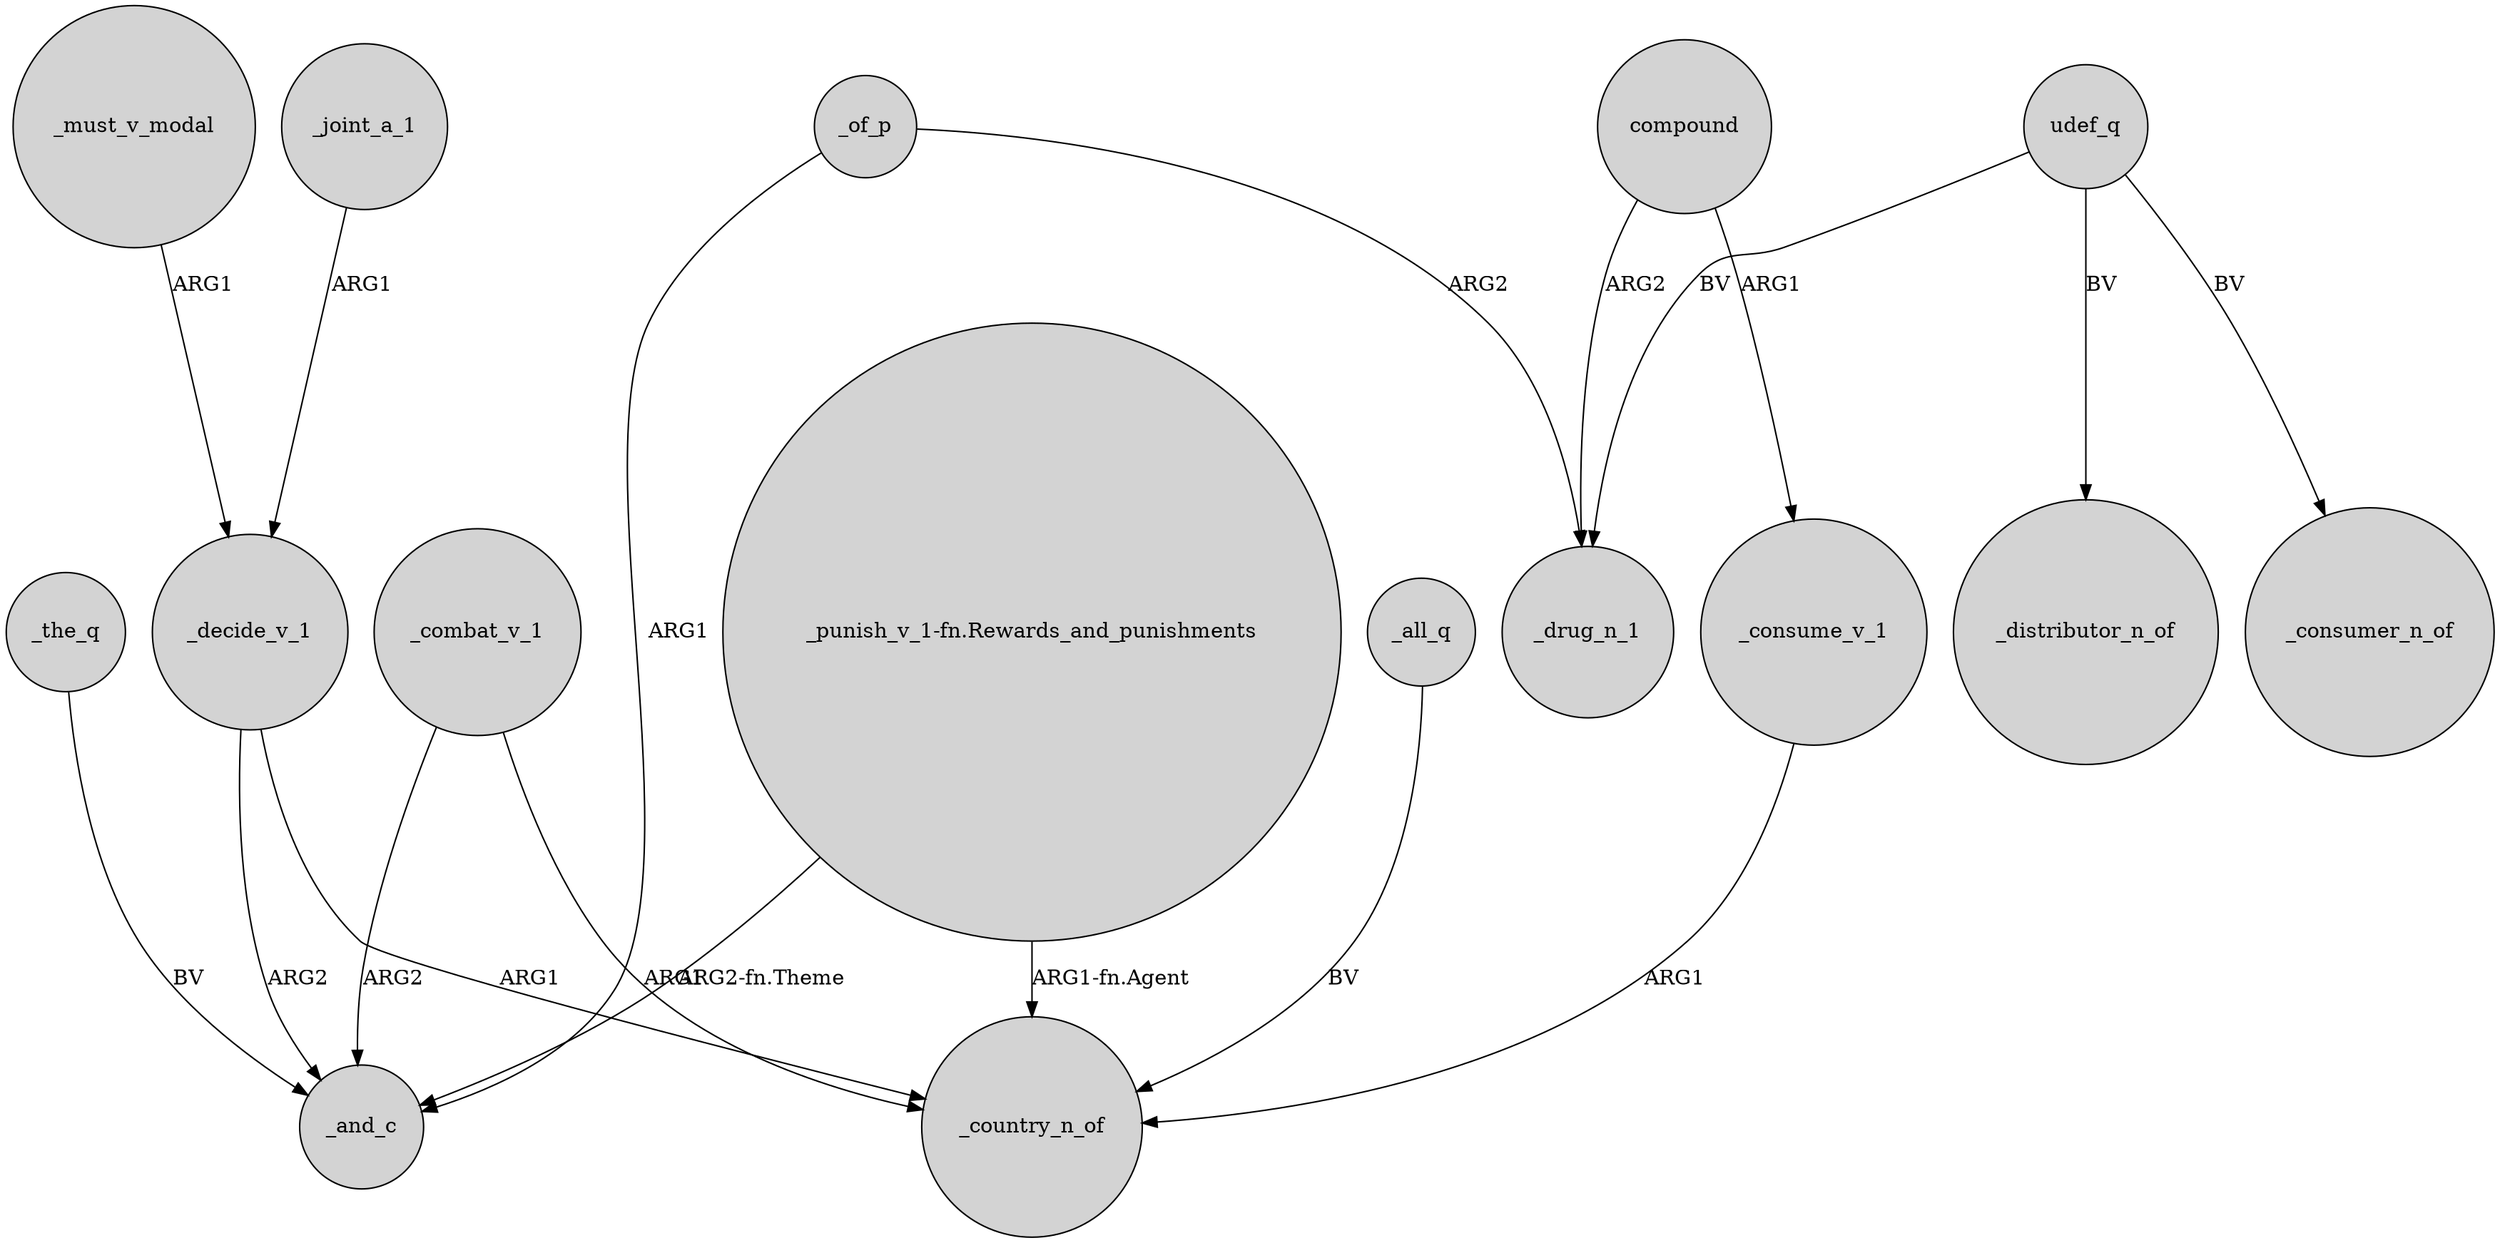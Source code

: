 digraph {
	node [shape=circle style=filled]
	_must_v_modal -> _decide_v_1 [label=ARG1]
	_the_q -> _and_c [label=BV]
	_decide_v_1 -> _country_n_of [label=ARG1]
	_combat_v_1 -> _and_c [label=ARG2]
	udef_q -> _distributor_n_of [label=BV]
	_all_q -> _country_n_of [label=BV]
	_decide_v_1 -> _and_c [label=ARG2]
	"_punish_v_1-fn.Rewards_and_punishments" -> _country_n_of [label="ARG1-fn.Agent"]
	_of_p -> _drug_n_1 [label=ARG2]
	compound -> _consume_v_1 [label=ARG1]
	compound -> _drug_n_1 [label=ARG2]
	udef_q -> _drug_n_1 [label=BV]
	"_punish_v_1-fn.Rewards_and_punishments" -> _and_c [label="ARG2-fn.Theme"]
	udef_q -> _consumer_n_of [label=BV]
	_of_p -> _and_c [label=ARG1]
	_joint_a_1 -> _decide_v_1 [label=ARG1]
	_consume_v_1 -> _country_n_of [label=ARG1]
	_combat_v_1 -> _country_n_of [label=ARG1]
}
